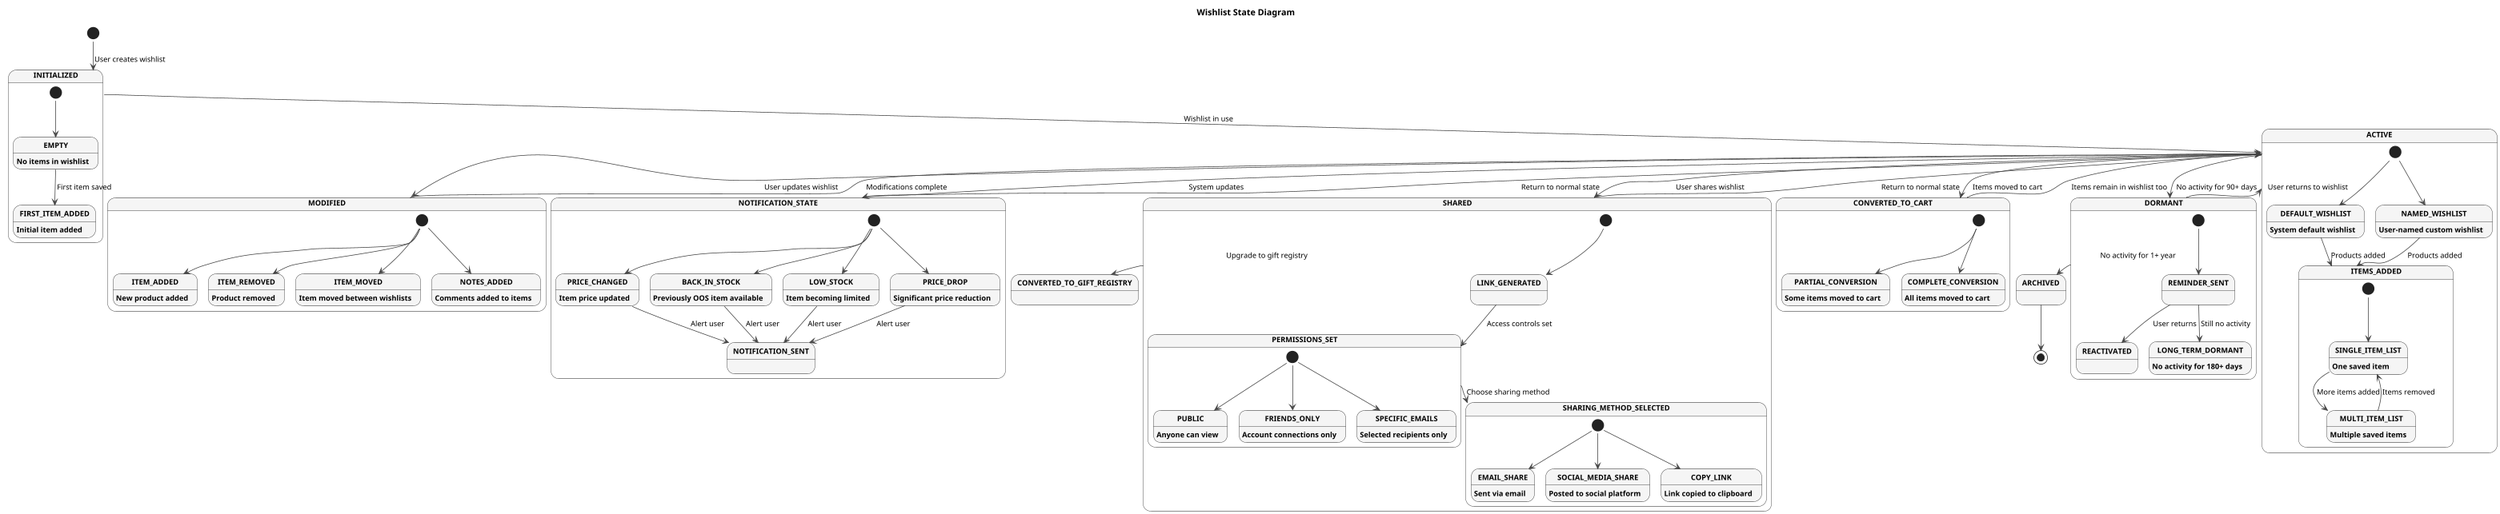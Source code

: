 @startuml wishlist-state
' Fix for clipping issues with comprehensive diagrams
!pragma layout smetana
' Using lower DPI will help prevent clipping
skinparam dpi 150
' Set page dimensions explicitly
skinparam pageMargin 10
skinparam pageExternalColor white
' Use a scale factor that prevents clipping but keeps detail
scale max 2000 width

' Basic styling
skinparam StateFontSize 14
skinparam StateFontStyle bold
skinparam StateBackgroundColor WhiteSmoke
skinparam StateAttributeFontSize 12
skinparam ArrowFontSize 12
skinparam ArrowColor #444444
skinparam shadowing false

title Wishlist State Diagram

[*] --> INITIALIZED : User creates wishlist

state INITIALIZED {
    [*] --> EMPTY
    EMPTY --> FIRST_ITEM_ADDED : First item saved
    
    EMPTY : No items in wishlist
    FIRST_ITEM_ADDED : Initial item added
}

INITIALIZED --> ACTIVE : Wishlist in use

state ACTIVE {
    [*] --> DEFAULT_WISHLIST
    [*] --> NAMED_WISHLIST
    
    DEFAULT_WISHLIST : System default wishlist
    NAMED_WISHLIST : User-named custom wishlist
    
    DEFAULT_WISHLIST --> ITEMS_ADDED : Products added
    NAMED_WISHLIST --> ITEMS_ADDED : Products added
    
    state ITEMS_ADDED {
        [*] --> SINGLE_ITEM_LIST
        SINGLE_ITEM_LIST --> MULTI_ITEM_LIST : More items added
        MULTI_ITEM_LIST --> SINGLE_ITEM_LIST : Items removed
        
        SINGLE_ITEM_LIST : One saved item
        MULTI_ITEM_LIST : Multiple saved items
    }
}

ACTIVE --> MODIFIED : User updates wishlist

state MODIFIED {
    [*] --> ITEM_ADDED
    [*] --> ITEM_REMOVED
    [*] --> ITEM_MOVED
    [*] --> NOTES_ADDED
    
    ITEM_ADDED : New product added
    ITEM_REMOVED : Product removed
    ITEM_MOVED : Item moved between wishlists
    NOTES_ADDED : Comments added to items
}

MODIFIED --> ACTIVE : Modifications complete
ACTIVE --> NOTIFICATION_STATE : System updates

state NOTIFICATION_STATE {
    [*] --> PRICE_CHANGED
    [*] --> BACK_IN_STOCK
    [*] --> LOW_STOCK
    [*] --> PRICE_DROP
    
    PRICE_CHANGED : Item price updated
    BACK_IN_STOCK : Previously OOS item available
    LOW_STOCK : Item becoming limited
    PRICE_DROP : Significant price reduction
    
    PRICE_CHANGED --> NOTIFICATION_SENT : Alert user
    BACK_IN_STOCK --> NOTIFICATION_SENT : Alert user
    LOW_STOCK --> NOTIFICATION_SENT : Alert user
    PRICE_DROP --> NOTIFICATION_SENT : Alert user
}

NOTIFICATION_STATE --> ACTIVE : Return to normal state
ACTIVE --> SHARED : User shares wishlist

state SHARED {
    [*] --> LINK_GENERATED
    LINK_GENERATED --> PERMISSIONS_SET : Access controls set
    
    state PERMISSIONS_SET {
        [*] --> PUBLIC
        [*] --> FRIENDS_ONLY
        [*] --> SPECIFIC_EMAILS
        
        PUBLIC : Anyone can view
        FRIENDS_ONLY : Account connections only
        SPECIFIC_EMAILS : Selected recipients only
    }
    
    PERMISSIONS_SET --> SHARING_METHOD_SELECTED : Choose sharing method
    
    state SHARING_METHOD_SELECTED {
        [*] --> EMAIL_SHARE
        [*] --> SOCIAL_MEDIA_SHARE
        [*] --> COPY_LINK
        
        EMAIL_SHARE : Sent via email
        SOCIAL_MEDIA_SHARE : Posted to social platform
        COPY_LINK : Link copied to clipboard
    }
}

SHARED --> CONVERTED_TO_GIFT_REGISTRY : Upgrade to gift registry
SHARED --> ACTIVE : Return to normal state
ACTIVE --> CONVERTED_TO_CART : Items moved to cart

state CONVERTED_TO_CART {
    [*] --> PARTIAL_CONVERSION
    [*] --> COMPLETE_CONVERSION
    
    PARTIAL_CONVERSION : Some items moved to cart
    COMPLETE_CONVERSION : All items moved to cart
}

CONVERTED_TO_CART --> ACTIVE : Items remain in wishlist too
ACTIVE --> DORMANT : No activity for 90+ days

state DORMANT {
    [*] --> REMINDER_SENT
    REMINDER_SENT --> REACTIVATED : User returns
    REMINDER_SENT --> LONG_TERM_DORMANT : Still no activity
    LONG_TERM_DORMANT : No activity for 180+ days
}

DORMANT --> ACTIVE : User returns to wishlist
DORMANT --> ARCHIVED : No activity for 1+ year
ARCHIVED --> [*]

@enduml
